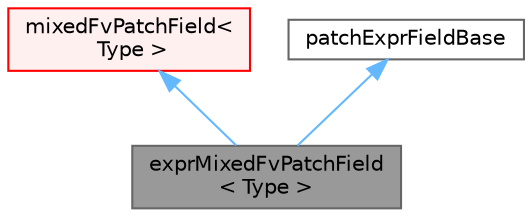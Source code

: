 digraph "exprMixedFvPatchField&lt; Type &gt;"
{
 // LATEX_PDF_SIZE
  bgcolor="transparent";
  edge [fontname=Helvetica,fontsize=10,labelfontname=Helvetica,labelfontsize=10];
  node [fontname=Helvetica,fontsize=10,shape=box,height=0.2,width=0.4];
  Node1 [id="Node000001",label="exprMixedFvPatchField\l\< Type \>",height=0.2,width=0.4,color="gray40", fillcolor="grey60", style="filled", fontcolor="black",tooltip="A mixed boundary condition with expressions."];
  Node2 -> Node1 [id="edge1_Node000001_Node000002",dir="back",color="steelblue1",style="solid",tooltip=" "];
  Node2 [id="Node000002",label="mixedFvPatchField\<\l Type \>",height=0.2,width=0.4,color="red", fillcolor="#FFF0F0", style="filled",URL="$classFoam_1_1mixedFvPatchField.html",tooltip="This boundary condition provides a base class for 'mixed' type boundary conditions,..."];
  Node12 -> Node1 [id="edge2_Node000001_Node000012",dir="back",color="steelblue1",style="solid",tooltip=" "];
  Node12 [id="Node000012",label="patchExprFieldBase",height=0.2,width=0.4,color="gray40", fillcolor="white", style="filled",URL="$classFoam_1_1expressions_1_1patchExprFieldBase.html",tooltip="Base class for managing patches with expressions. The expected input supports value,..."];
}
